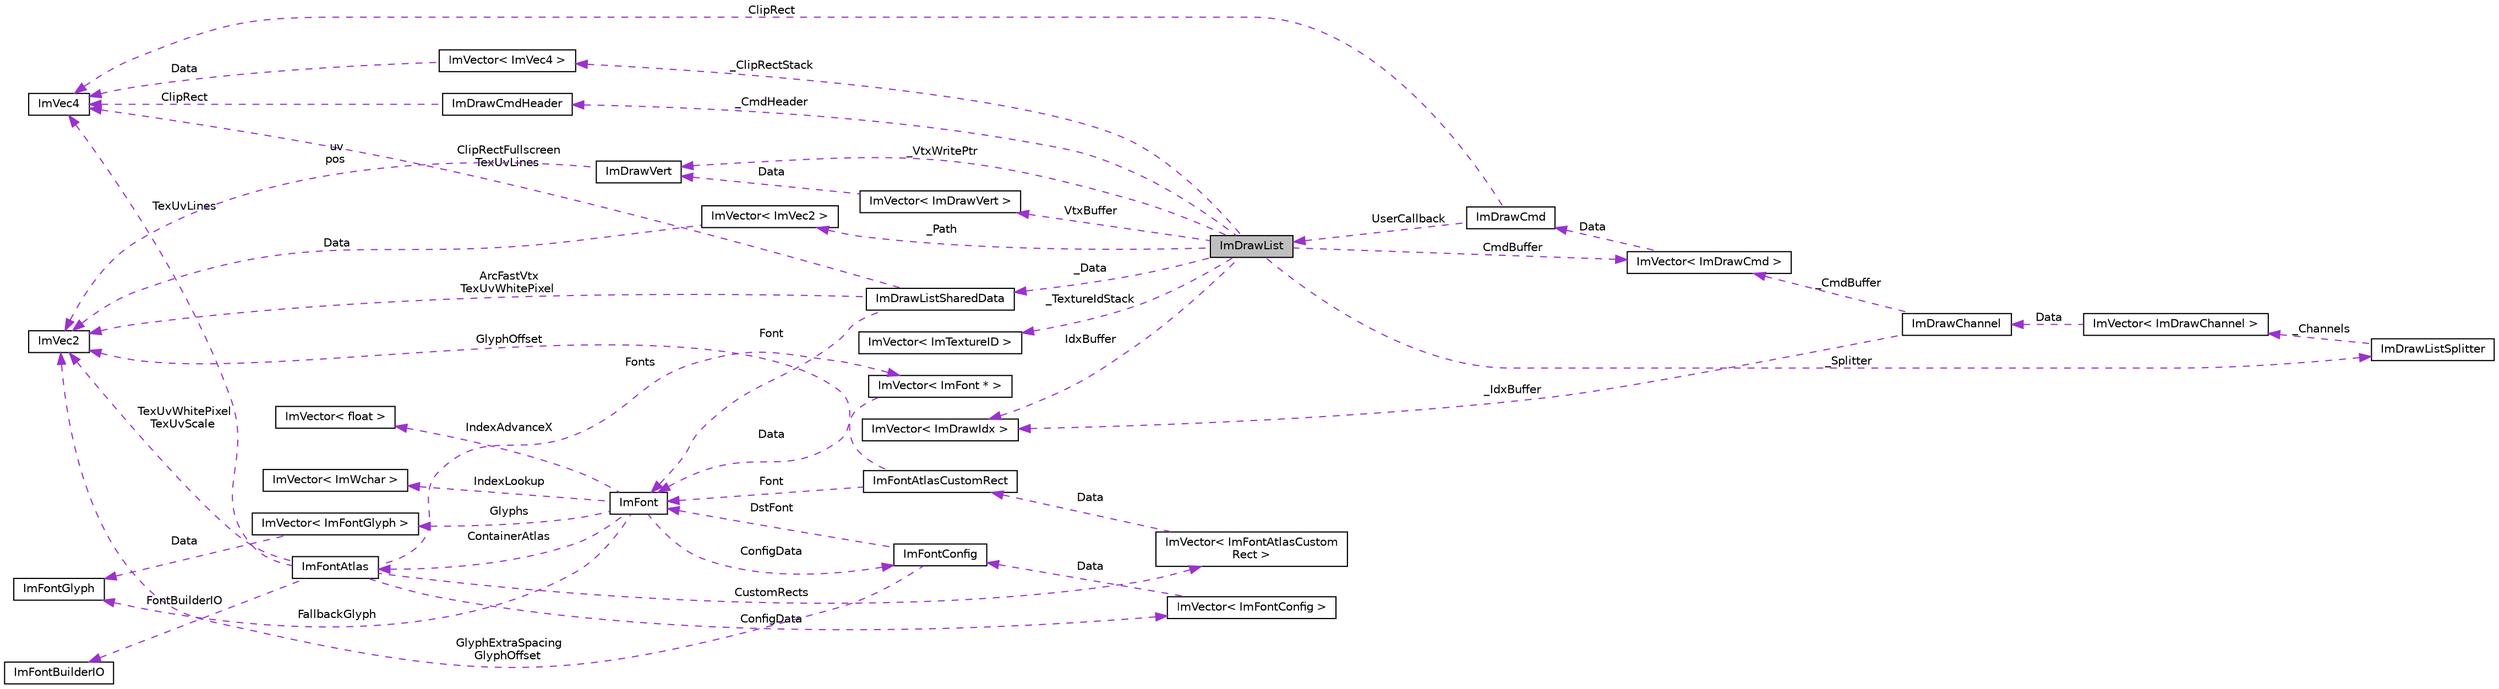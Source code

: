 digraph "ImDrawList"
{
 // LATEX_PDF_SIZE
  edge [fontname="Helvetica",fontsize="10",labelfontname="Helvetica",labelfontsize="10"];
  node [fontname="Helvetica",fontsize="10",shape=record];
  rankdir="LR";
  Node1 [label="ImDrawList",height=0.2,width=0.4,color="black", fillcolor="grey75", style="filled", fontcolor="black",tooltip=" "];
  Node2 -> Node1 [dir="back",color="darkorchid3",fontsize="10",style="dashed",label=" _ClipRectStack" ,fontname="Helvetica"];
  Node2 [label="ImVector\< ImVec4 \>",height=0.2,width=0.4,color="black", fillcolor="white", style="filled",URL="$structImVector.html",tooltip=" "];
  Node3 -> Node2 [dir="back",color="darkorchid3",fontsize="10",style="dashed",label=" Data" ,fontname="Helvetica"];
  Node3 [label="ImVec4",height=0.2,width=0.4,color="black", fillcolor="white", style="filled",URL="$structImVec4.html",tooltip=" "];
  Node4 -> Node1 [dir="back",color="darkorchid3",fontsize="10",style="dashed",label=" VtxBuffer" ,fontname="Helvetica"];
  Node4 [label="ImVector\< ImDrawVert \>",height=0.2,width=0.4,color="black", fillcolor="white", style="filled",URL="$structImVector.html",tooltip=" "];
  Node5 -> Node4 [dir="back",color="darkorchid3",fontsize="10",style="dashed",label=" Data" ,fontname="Helvetica"];
  Node5 [label="ImDrawVert",height=0.2,width=0.4,color="black", fillcolor="white", style="filled",URL="$structImDrawVert.html",tooltip=" "];
  Node6 -> Node5 [dir="back",color="darkorchid3",fontsize="10",style="dashed",label=" uv\npos" ,fontname="Helvetica"];
  Node6 [label="ImVec2",height=0.2,width=0.4,color="black", fillcolor="white", style="filled",URL="$structImVec2.html",tooltip=" "];
  Node7 -> Node1 [dir="back",color="darkorchid3",fontsize="10",style="dashed",label=" _Path" ,fontname="Helvetica"];
  Node7 [label="ImVector\< ImVec2 \>",height=0.2,width=0.4,color="black", fillcolor="white", style="filled",URL="$structImVector.html",tooltip=" "];
  Node6 -> Node7 [dir="back",color="darkorchid3",fontsize="10",style="dashed",label=" Data" ,fontname="Helvetica"];
  Node8 -> Node1 [dir="back",color="darkorchid3",fontsize="10",style="dashed",label=" _Data" ,fontname="Helvetica"];
  Node8 [label="ImDrawListSharedData",height=0.2,width=0.4,color="black", fillcolor="white", style="filled",URL="$structImDrawListSharedData.html",tooltip=" "];
  Node6 -> Node8 [dir="back",color="darkorchid3",fontsize="10",style="dashed",label=" ArcFastVtx\nTexUvWhitePixel" ,fontname="Helvetica"];
  Node3 -> Node8 [dir="back",color="darkorchid3",fontsize="10",style="dashed",label=" ClipRectFullscreen\nTexUvLines" ,fontname="Helvetica"];
  Node9 -> Node8 [dir="back",color="darkorchid3",fontsize="10",style="dashed",label=" Font" ,fontname="Helvetica"];
  Node9 [label="ImFont",height=0.2,width=0.4,color="black", fillcolor="white", style="filled",URL="$structImFont.html",tooltip=" "];
  Node10 -> Node9 [dir="back",color="darkorchid3",fontsize="10",style="dashed",label=" Glyphs" ,fontname="Helvetica"];
  Node10 [label="ImVector\< ImFontGlyph \>",height=0.2,width=0.4,color="black", fillcolor="white", style="filled",URL="$structImVector.html",tooltip=" "];
  Node11 -> Node10 [dir="back",color="darkorchid3",fontsize="10",style="dashed",label=" Data" ,fontname="Helvetica"];
  Node11 [label="ImFontGlyph",height=0.2,width=0.4,color="black", fillcolor="white", style="filled",URL="$structImFontGlyph.html",tooltip=" "];
  Node12 -> Node9 [dir="back",color="darkorchid3",fontsize="10",style="dashed",label=" ConfigData" ,fontname="Helvetica"];
  Node12 [label="ImFontConfig",height=0.2,width=0.4,color="black", fillcolor="white", style="filled",URL="$structImFontConfig.html",tooltip=" "];
  Node6 -> Node12 [dir="back",color="darkorchid3",fontsize="10",style="dashed",label=" GlyphExtraSpacing\nGlyphOffset" ,fontname="Helvetica"];
  Node9 -> Node12 [dir="back",color="darkorchid3",fontsize="10",style="dashed",label=" DstFont" ,fontname="Helvetica"];
  Node11 -> Node9 [dir="back",color="darkorchid3",fontsize="10",style="dashed",label=" FallbackGlyph" ,fontname="Helvetica"];
  Node13 -> Node9 [dir="back",color="darkorchid3",fontsize="10",style="dashed",label=" ContainerAtlas" ,fontname="Helvetica"];
  Node13 [label="ImFontAtlas",height=0.2,width=0.4,color="black", fillcolor="white", style="filled",URL="$structImFontAtlas.html",tooltip=" "];
  Node14 -> Node13 [dir="back",color="darkorchid3",fontsize="10",style="dashed",label=" Fonts" ,fontname="Helvetica"];
  Node14 [label="ImVector\< ImFont * \>",height=0.2,width=0.4,color="black", fillcolor="white", style="filled",URL="$structImVector.html",tooltip=" "];
  Node9 -> Node14 [dir="back",color="darkorchid3",fontsize="10",style="dashed",label=" Data" ,fontname="Helvetica"];
  Node15 -> Node13 [dir="back",color="darkorchid3",fontsize="10",style="dashed",label=" FontBuilderIO" ,fontname="Helvetica"];
  Node15 [label="ImFontBuilderIO",height=0.2,width=0.4,color="black", fillcolor="white", style="filled",URL="$structImFontBuilderIO.html",tooltip=" "];
  Node6 -> Node13 [dir="back",color="darkorchid3",fontsize="10",style="dashed",label=" TexUvWhitePixel\nTexUvScale" ,fontname="Helvetica"];
  Node3 -> Node13 [dir="back",color="darkorchid3",fontsize="10",style="dashed",label=" TexUvLines" ,fontname="Helvetica"];
  Node16 -> Node13 [dir="back",color="darkorchid3",fontsize="10",style="dashed",label=" ConfigData" ,fontname="Helvetica"];
  Node16 [label="ImVector\< ImFontConfig \>",height=0.2,width=0.4,color="black", fillcolor="white", style="filled",URL="$structImVector.html",tooltip=" "];
  Node12 -> Node16 [dir="back",color="darkorchid3",fontsize="10",style="dashed",label=" Data" ,fontname="Helvetica"];
  Node17 -> Node13 [dir="back",color="darkorchid3",fontsize="10",style="dashed",label=" CustomRects" ,fontname="Helvetica"];
  Node17 [label="ImVector\< ImFontAtlasCustom\lRect \>",height=0.2,width=0.4,color="black", fillcolor="white", style="filled",URL="$structImVector.html",tooltip=" "];
  Node18 -> Node17 [dir="back",color="darkorchid3",fontsize="10",style="dashed",label=" Data" ,fontname="Helvetica"];
  Node18 [label="ImFontAtlasCustomRect",height=0.2,width=0.4,color="black", fillcolor="white", style="filled",URL="$structImFontAtlasCustomRect.html",tooltip=" "];
  Node6 -> Node18 [dir="back",color="darkorchid3",fontsize="10",style="dashed",label=" GlyphOffset" ,fontname="Helvetica"];
  Node9 -> Node18 [dir="back",color="darkorchid3",fontsize="10",style="dashed",label=" Font" ,fontname="Helvetica"];
  Node19 -> Node9 [dir="back",color="darkorchid3",fontsize="10",style="dashed",label=" IndexAdvanceX" ,fontname="Helvetica"];
  Node19 [label="ImVector\< float \>",height=0.2,width=0.4,color="black", fillcolor="white", style="filled",URL="$structImVector.html",tooltip=" "];
  Node20 -> Node9 [dir="back",color="darkorchid3",fontsize="10",style="dashed",label=" IndexLookup" ,fontname="Helvetica"];
  Node20 [label="ImVector\< ImWchar \>",height=0.2,width=0.4,color="black", fillcolor="white", style="filled",URL="$structImVector.html",tooltip=" "];
  Node5 -> Node1 [dir="back",color="darkorchid3",fontsize="10",style="dashed",label=" _VtxWritePtr" ,fontname="Helvetica"];
  Node21 -> Node1 [dir="back",color="darkorchid3",fontsize="10",style="dashed",label=" _CmdHeader" ,fontname="Helvetica"];
  Node21 [label="ImDrawCmdHeader",height=0.2,width=0.4,color="black", fillcolor="white", style="filled",URL="$structImDrawCmdHeader.html",tooltip=" "];
  Node3 -> Node21 [dir="back",color="darkorchid3",fontsize="10",style="dashed",label=" ClipRect" ,fontname="Helvetica"];
  Node22 -> Node1 [dir="back",color="darkorchid3",fontsize="10",style="dashed",label=" CmdBuffer" ,fontname="Helvetica"];
  Node22 [label="ImVector\< ImDrawCmd \>",height=0.2,width=0.4,color="black", fillcolor="white", style="filled",URL="$structImVector.html",tooltip=" "];
  Node23 -> Node22 [dir="back",color="darkorchid3",fontsize="10",style="dashed",label=" Data" ,fontname="Helvetica"];
  Node23 [label="ImDrawCmd",height=0.2,width=0.4,color="black", fillcolor="white", style="filled",URL="$structImDrawCmd.html",tooltip=" "];
  Node3 -> Node23 [dir="back",color="darkorchid3",fontsize="10",style="dashed",label=" ClipRect" ,fontname="Helvetica"];
  Node1 -> Node23 [dir="back",color="darkorchid3",fontsize="10",style="dashed",label=" UserCallback" ,fontname="Helvetica"];
  Node24 -> Node1 [dir="back",color="darkorchid3",fontsize="10",style="dashed",label=" _Splitter" ,fontname="Helvetica"];
  Node24 [label="ImDrawListSplitter",height=0.2,width=0.4,color="black", fillcolor="white", style="filled",URL="$structImDrawListSplitter.html",tooltip=" "];
  Node25 -> Node24 [dir="back",color="darkorchid3",fontsize="10",style="dashed",label=" _Channels" ,fontname="Helvetica"];
  Node25 [label="ImVector\< ImDrawChannel \>",height=0.2,width=0.4,color="black", fillcolor="white", style="filled",URL="$structImVector.html",tooltip=" "];
  Node26 -> Node25 [dir="back",color="darkorchid3",fontsize="10",style="dashed",label=" Data" ,fontname="Helvetica"];
  Node26 [label="ImDrawChannel",height=0.2,width=0.4,color="black", fillcolor="white", style="filled",URL="$structImDrawChannel.html",tooltip=" "];
  Node22 -> Node26 [dir="back",color="darkorchid3",fontsize="10",style="dashed",label=" _CmdBuffer" ,fontname="Helvetica"];
  Node27 -> Node26 [dir="back",color="darkorchid3",fontsize="10",style="dashed",label=" _IdxBuffer" ,fontname="Helvetica"];
  Node27 [label="ImVector\< ImDrawIdx \>",height=0.2,width=0.4,color="black", fillcolor="white", style="filled",URL="$structImVector.html",tooltip=" "];
  Node27 -> Node1 [dir="back",color="darkorchid3",fontsize="10",style="dashed",label=" IdxBuffer" ,fontname="Helvetica"];
  Node28 -> Node1 [dir="back",color="darkorchid3",fontsize="10",style="dashed",label=" _TextureIdStack" ,fontname="Helvetica"];
  Node28 [label="ImVector\< ImTextureID \>",height=0.2,width=0.4,color="black", fillcolor="white", style="filled",URL="$structImVector.html",tooltip=" "];
}
